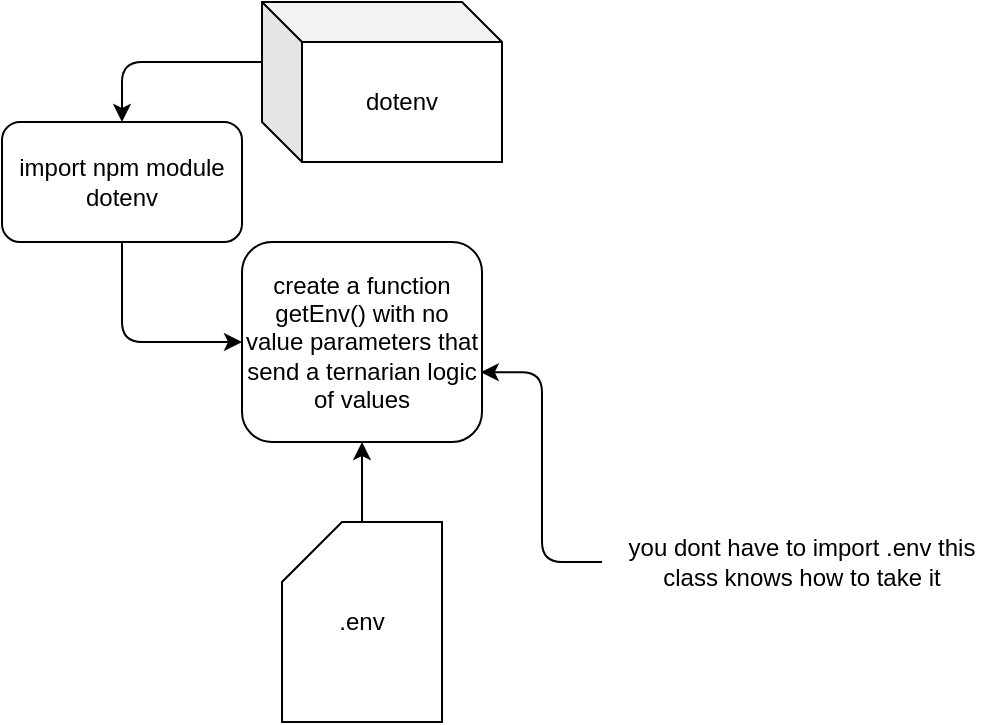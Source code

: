 <mxfile>
    <diagram id="tK0GGluUcUkZU5WDEoRc" name="env.js">
        <mxGraphModel dx="879" dy="622" grid="1" gridSize="10" guides="1" tooltips="1" connect="1" arrows="1" fold="1" page="1" pageScale="1" pageWidth="1100" pageHeight="850" math="0" shadow="0">
            <root>
                <mxCell id="0"/>
                <mxCell id="1" parent="0"/>
                <mxCell id="6" style="edgeStyle=orthogonalEdgeStyle;html=1;exitX=0.5;exitY=1;exitDx=0;exitDy=0;entryX=0;entryY=0.5;entryDx=0;entryDy=0;" parent="1" source="2" target="3" edge="1">
                    <mxGeometry relative="1" as="geometry"/>
                </mxCell>
                <mxCell id="2" value="import npm module dotenv" style="rounded=1;whiteSpace=wrap;html=1;" parent="1" vertex="1">
                    <mxGeometry x="50" y="120" width="120" height="60" as="geometry"/>
                </mxCell>
                <mxCell id="3" value="create a function getEnv() with no value parameters that send a ternarian logic of values" style="rounded=1;whiteSpace=wrap;html=1;" parent="1" vertex="1">
                    <mxGeometry x="170" y="180" width="120" height="100" as="geometry"/>
                </mxCell>
                <mxCell id="5" style="edgeStyle=none;html=1;exitX=0.5;exitY=0;exitDx=0;exitDy=0;exitPerimeter=0;entryX=0.5;entryY=1;entryDx=0;entryDy=0;" parent="1" source="4" target="3" edge="1">
                    <mxGeometry relative="1" as="geometry"/>
                </mxCell>
                <mxCell id="4" value=".env" style="shape=card;whiteSpace=wrap;html=1;" parent="1" vertex="1">
                    <mxGeometry x="190" y="320" width="80" height="100" as="geometry"/>
                </mxCell>
                <mxCell id="8" style="edgeStyle=orthogonalEdgeStyle;html=1;entryX=0.995;entryY=0.651;entryDx=0;entryDy=0;entryPerimeter=0;exitX=0;exitY=0.5;exitDx=0;exitDy=0;" parent="1" source="9" target="3" edge="1">
                    <mxGeometry relative="1" as="geometry">
                        <mxPoint x="370" y="260" as="sourcePoint"/>
                    </mxGeometry>
                </mxCell>
                <mxCell id="9" value="you dont have to import .env this class knows how to take it" style="text;html=1;strokeColor=none;fillColor=none;align=center;verticalAlign=middle;whiteSpace=wrap;rounded=0;" parent="1" vertex="1">
                    <mxGeometry x="350" y="330" width="200" height="20" as="geometry"/>
                </mxCell>
                <mxCell id="11" style="edgeStyle=orthogonalEdgeStyle;html=1;exitX=0;exitY=0;exitDx=0;exitDy=30;exitPerimeter=0;entryX=0.5;entryY=0;entryDx=0;entryDy=0;" edge="1" parent="1" source="10" target="2">
                    <mxGeometry relative="1" as="geometry"/>
                </mxCell>
                <mxCell id="10" value="dotenv" style="shape=cube;whiteSpace=wrap;html=1;boundedLbl=1;backgroundOutline=1;darkOpacity=0.05;darkOpacity2=0.1;" vertex="1" parent="1">
                    <mxGeometry x="180" y="60" width="120" height="80" as="geometry"/>
                </mxCell>
            </root>
        </mxGraphModel>
    </diagram>
</mxfile>
